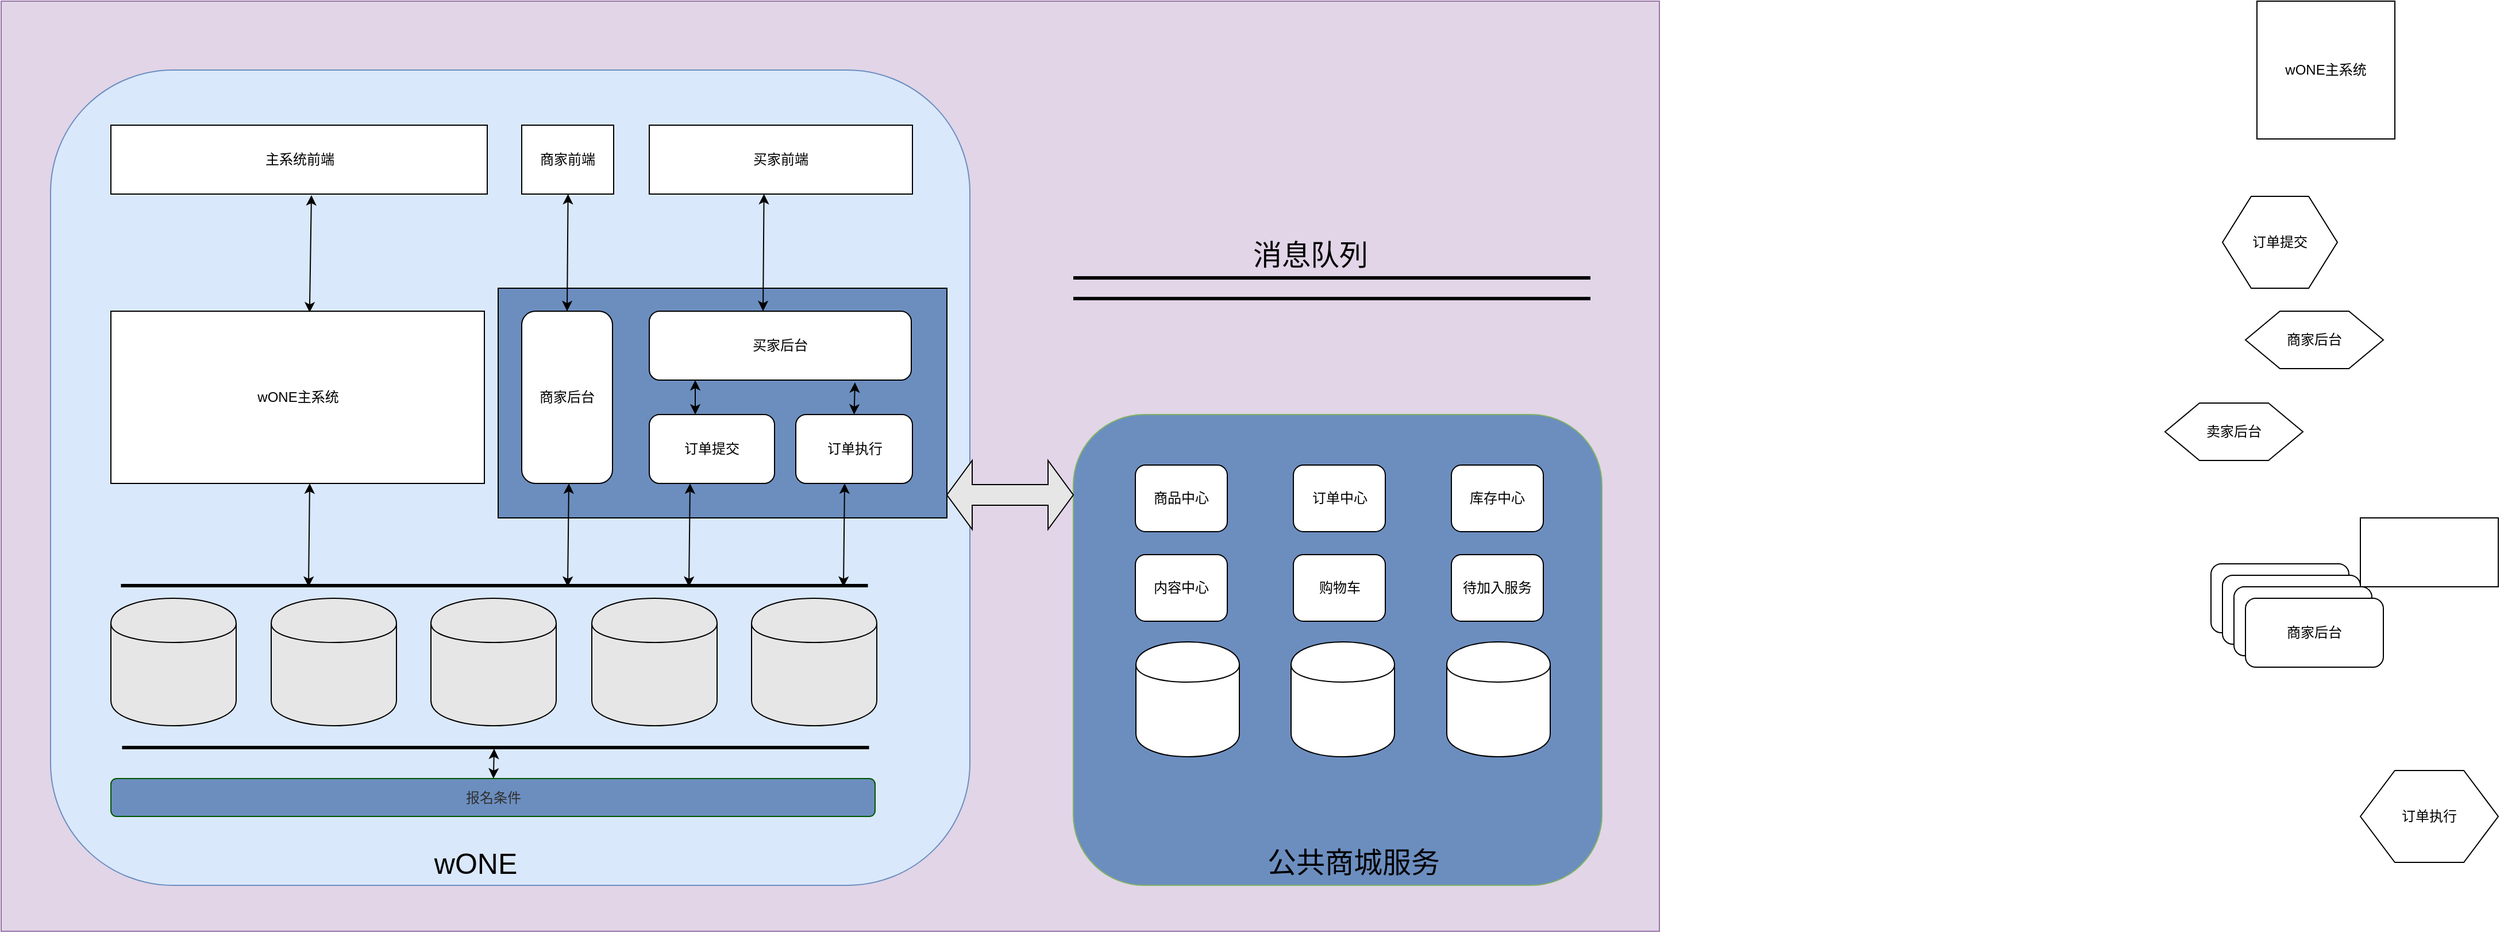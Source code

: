 <mxfile version="13.1.5" type="github"><diagram id="dWygIyFcEC789e1DpGTJ" name="第 1 页"><mxGraphModel dx="2820" dy="1082" grid="1" gridSize="10" guides="1" tooltips="1" connect="1" arrows="1" fold="1" page="1" pageScale="1" pageWidth="827" pageHeight="1169" math="0" shadow="0"><root><mxCell id="0"/><mxCell id="1" parent="0"/><mxCell id="SYTMPTZXIs5Kg7gVQ4zb-84" value="" style="rounded=0;whiteSpace=wrap;html=1;fontSize=25;fillColor=#e1d5e7;strokeColor=#9673a6;" vertex="1" parent="1"><mxGeometry x="-533" y="120" width="1443" height="810" as="geometry"/></mxCell><mxCell id="SYTMPTZXIs5Kg7gVQ4zb-40" value="" style="rounded=1;whiteSpace=wrap;html=1;fillColor=#dae8fc;strokeColor=#6c8ebf;" vertex="1" parent="1"><mxGeometry x="-490" y="180" width="800" height="710" as="geometry"/></mxCell><mxCell id="SYTMPTZXIs5Kg7gVQ4zb-85" value="" style="rounded=0;whiteSpace=wrap;html=1;fillColor=#6C8EBF;fontSize=25;" vertex="1" parent="1"><mxGeometry x="-100.5" y="370" width="390.5" height="200" as="geometry"/></mxCell><mxCell id="SYTMPTZXIs5Kg7gVQ4zb-2" value="wONE主系统" style="whiteSpace=wrap;html=1;aspect=fixed;" vertex="1" parent="1"><mxGeometry x="1430" y="120" width="120" height="120" as="geometry"/></mxCell><mxCell id="SYTMPTZXIs5Kg7gVQ4zb-5" value="" style="rounded=0;whiteSpace=wrap;html=1;" vertex="1" parent="1"><mxGeometry x="1520" y="570" width="120" height="60" as="geometry"/></mxCell><mxCell id="SYTMPTZXIs5Kg7gVQ4zb-6" value="" style="shape=cylinder;whiteSpace=wrap;html=1;boundedLbl=1;backgroundOutline=1;fillColor=#E6E6E6;" vertex="1" parent="1"><mxGeometry x="-298" y="640" width="109" height="111" as="geometry"/></mxCell><mxCell id="SYTMPTZXIs5Kg7gVQ4zb-9" value="wONE主系统" style="rounded=0;whiteSpace=wrap;html=1;" vertex="1" parent="1"><mxGeometry x="-437.5" y="390" width="325" height="150" as="geometry"/></mxCell><mxCell id="SYTMPTZXIs5Kg7gVQ4zb-10" value="订单执行" style="shape=hexagon;perimeter=hexagonPerimeter2;whiteSpace=wrap;html=1;" vertex="1" parent="1"><mxGeometry x="1520" y="790" width="120" height="80" as="geometry"/></mxCell><mxCell id="SYTMPTZXIs5Kg7gVQ4zb-11" value="商家后台" style="shape=hexagon;perimeter=hexagonPerimeter2;whiteSpace=wrap;html=1;" vertex="1" parent="1"><mxGeometry x="1420" y="390" width="120" height="50" as="geometry"/></mxCell><mxCell id="SYTMPTZXIs5Kg7gVQ4zb-12" value="订单提交" style="shape=hexagon;perimeter=hexagonPerimeter2;whiteSpace=wrap;html=1;" vertex="1" parent="1"><mxGeometry x="1400" y="290" width="100" height="80" as="geometry"/></mxCell><mxCell id="SYTMPTZXIs5Kg7gVQ4zb-14" value="卖家后台" style="shape=hexagon;perimeter=hexagonPerimeter2;whiteSpace=wrap;html=1;" vertex="1" parent="1"><mxGeometry x="1350" y="470" width="120" height="50" as="geometry"/></mxCell><mxCell id="SYTMPTZXIs5Kg7gVQ4zb-15" value="商家后台" style="rounded=1;whiteSpace=wrap;html=1;" vertex="1" parent="1"><mxGeometry x="1390" y="610" width="120" height="60" as="geometry"/></mxCell><mxCell id="SYTMPTZXIs5Kg7gVQ4zb-16" value="商家后台" style="rounded=1;whiteSpace=wrap;html=1;" vertex="1" parent="1"><mxGeometry x="-80" y="390" width="79" height="150" as="geometry"/></mxCell><mxCell id="SYTMPTZXIs5Kg7gVQ4zb-17" value="订单执行" style="rounded=1;whiteSpace=wrap;html=1;" vertex="1" parent="1"><mxGeometry x="158.5" y="480" width="101.5" height="60" as="geometry"/></mxCell><mxCell id="SYTMPTZXIs5Kg7gVQ4zb-18" value="订单提交" style="rounded=1;whiteSpace=wrap;html=1;" vertex="1" parent="1"><mxGeometry x="31" y="480" width="109" height="60" as="geometry"/></mxCell><mxCell id="SYTMPTZXIs5Kg7gVQ4zb-19" value="买家后台" style="rounded=1;whiteSpace=wrap;html=1;" vertex="1" parent="1"><mxGeometry x="31" y="390" width="228" height="60" as="geometry"/></mxCell><mxCell id="SYTMPTZXIs5Kg7gVQ4zb-20" value="商家后台" style="rounded=1;whiteSpace=wrap;html=1;" vertex="1" parent="1"><mxGeometry x="1400" y="620" width="120" height="60" as="geometry"/></mxCell><mxCell id="SYTMPTZXIs5Kg7gVQ4zb-21" value="商家后台" style="rounded=1;whiteSpace=wrap;html=1;" vertex="1" parent="1"><mxGeometry x="1410" y="630" width="120" height="60" as="geometry"/></mxCell><mxCell id="SYTMPTZXIs5Kg7gVQ4zb-22" value="商家后台" style="rounded=1;whiteSpace=wrap;html=1;" vertex="1" parent="1"><mxGeometry x="1420" y="640" width="120" height="60" as="geometry"/></mxCell><mxCell id="SYTMPTZXIs5Kg7gVQ4zb-23" value="&lt;font color=&quot;#303030&quot;&gt;报名条件&lt;/font&gt;" style="rounded=1;whiteSpace=wrap;html=1;fillColor=#6C8EBF;strokeColor=#005700;fontColor=#ffffff;" vertex="1" parent="1"><mxGeometry x="-437.5" y="797" width="665" height="33" as="geometry"/></mxCell><mxCell id="SYTMPTZXIs5Kg7gVQ4zb-24" value="" style="shape=cylinder;whiteSpace=wrap;html=1;boundedLbl=1;backgroundOutline=1;fillColor=#E6E6E6;" vertex="1" parent="1"><mxGeometry x="-437.5" y="640" width="109" height="111" as="geometry"/></mxCell><mxCell id="SYTMPTZXIs5Kg7gVQ4zb-25" value="" style="shape=cylinder;whiteSpace=wrap;html=1;boundedLbl=1;backgroundOutline=1;fillColor=#E6E6E6;" vertex="1" parent="1"><mxGeometry x="-159" y="640" width="109" height="111" as="geometry"/></mxCell><mxCell id="SYTMPTZXIs5Kg7gVQ4zb-26" value="" style="shape=cylinder;whiteSpace=wrap;html=1;boundedLbl=1;backgroundOutline=1;fillColor=#E6E6E6;" vertex="1" parent="1"><mxGeometry x="-19" y="640" width="109" height="111" as="geometry"/></mxCell><mxCell id="SYTMPTZXIs5Kg7gVQ4zb-27" value="" style="shape=cylinder;whiteSpace=wrap;html=1;boundedLbl=1;backgroundOutline=1;fillColor=#E6E6E6;" vertex="1" parent="1"><mxGeometry x="120" y="640" width="109" height="111" as="geometry"/></mxCell><mxCell id="SYTMPTZXIs5Kg7gVQ4zb-28" value="主系统前端" style="rounded=0;whiteSpace=wrap;html=1;" vertex="1" parent="1"><mxGeometry x="-437.5" y="228" width="327.5" height="60" as="geometry"/></mxCell><mxCell id="SYTMPTZXIs5Kg7gVQ4zb-31" value="商家前端" style="rounded=0;whiteSpace=wrap;html=1;" vertex="1" parent="1"><mxGeometry x="-80" y="228" width="80" height="60" as="geometry"/></mxCell><mxCell id="SYTMPTZXIs5Kg7gVQ4zb-32" value="买家前端" style="rounded=0;whiteSpace=wrap;html=1;" vertex="1" parent="1"><mxGeometry x="31" y="228" width="229" height="60" as="geometry"/></mxCell><mxCell id="SYTMPTZXIs5Kg7gVQ4zb-41" style="edgeStyle=orthogonalEdgeStyle;rounded=0;orthogonalLoop=1;jettySize=auto;html=1;exitX=0.5;exitY=1;exitDx=0;exitDy=0;" edge="1" parent="1" source="SYTMPTZXIs5Kg7gVQ4zb-11" target="SYTMPTZXIs5Kg7gVQ4zb-11"><mxGeometry relative="1" as="geometry"/></mxCell><mxCell id="SYTMPTZXIs5Kg7gVQ4zb-42" value="" style="rounded=1;whiteSpace=wrap;html=1;fillColor=#6C8EBF;strokeColor=#82b366;" vertex="1" parent="1"><mxGeometry x="400" y="480" width="460" height="410" as="geometry"/></mxCell><mxCell id="SYTMPTZXIs5Kg7gVQ4zb-43" value="" style="shape=cylinder;whiteSpace=wrap;html=1;boundedLbl=1;backgroundOutline=1;" vertex="1" parent="1"><mxGeometry x="589.5" y="678" width="90" height="100" as="geometry"/></mxCell><mxCell id="SYTMPTZXIs5Kg7gVQ4zb-45" value="库存中心" style="rounded=1;whiteSpace=wrap;html=1;" vertex="1" parent="1"><mxGeometry x="729" y="524" width="80" height="58" as="geometry"/></mxCell><mxCell id="SYTMPTZXIs5Kg7gVQ4zb-47" value="待加入服务" style="rounded=1;whiteSpace=wrap;html=1;" vertex="1" parent="1"><mxGeometry x="729" y="602" width="80" height="58" as="geometry"/></mxCell><mxCell id="SYTMPTZXIs5Kg7gVQ4zb-50" value="" style="shape=cylinder;whiteSpace=wrap;html=1;boundedLbl=1;backgroundOutline=1;" vertex="1" parent="1"><mxGeometry x="454.5" y="678" width="90" height="100" as="geometry"/></mxCell><mxCell id="SYTMPTZXIs5Kg7gVQ4zb-51" value="" style="shape=cylinder;whiteSpace=wrap;html=1;boundedLbl=1;backgroundOutline=1;" vertex="1" parent="1"><mxGeometry x="725" y="678" width="90" height="100" as="geometry"/></mxCell><mxCell id="SYTMPTZXIs5Kg7gVQ4zb-57" value="商品中心" style="rounded=1;whiteSpace=wrap;html=1;" vertex="1" parent="1"><mxGeometry x="454" y="524" width="80" height="58" as="geometry"/></mxCell><mxCell id="SYTMPTZXIs5Kg7gVQ4zb-58" value="购物车" style="rounded=1;whiteSpace=wrap;html=1;" vertex="1" parent="1"><mxGeometry x="591.5" y="602" width="80" height="58" as="geometry"/></mxCell><mxCell id="SYTMPTZXIs5Kg7gVQ4zb-59" value="内容中心" style="rounded=1;whiteSpace=wrap;html=1;" vertex="1" parent="1"><mxGeometry x="454" y="602" width="80" height="58" as="geometry"/></mxCell><mxCell id="SYTMPTZXIs5Kg7gVQ4zb-60" value="订单中心" style="rounded=1;whiteSpace=wrap;html=1;" vertex="1" parent="1"><mxGeometry x="591.5" y="524" width="80" height="58" as="geometry"/></mxCell><mxCell id="SYTMPTZXIs5Kg7gVQ4zb-62" value="" style="endArrow=classic;startArrow=classic;html=1;exitX=0.532;exitY=0.007;exitDx=0;exitDy=0;exitPerimeter=0;" edge="1" parent="1" source="SYTMPTZXIs5Kg7gVQ4zb-9"><mxGeometry width="50" height="50" relative="1" as="geometry"><mxPoint x="-290" y="340" as="sourcePoint"/><mxPoint x="-263" y="289" as="targetPoint"/></mxGeometry></mxCell><mxCell id="SYTMPTZXIs5Kg7gVQ4zb-63" value="" style="endArrow=classic;startArrow=classic;html=1;exitX=0.532;exitY=0.007;exitDx=0;exitDy=0;exitPerimeter=0;" edge="1" parent="1"><mxGeometry width="50" height="50" relative="1" as="geometry"><mxPoint x="-40.5" y="390.0" as="sourcePoint"/><mxPoint x="-39.68" y="287.95" as="targetPoint"/></mxGeometry></mxCell><mxCell id="SYTMPTZXIs5Kg7gVQ4zb-64" value="" style="endArrow=classic;startArrow=classic;html=1;exitX=0.532;exitY=0.007;exitDx=0;exitDy=0;exitPerimeter=0;" edge="1" parent="1"><mxGeometry width="50" height="50" relative="1" as="geometry"><mxPoint x="130.0" y="390.0" as="sourcePoint"/><mxPoint x="130.82" y="287.95" as="targetPoint"/></mxGeometry></mxCell><mxCell id="SYTMPTZXIs5Kg7gVQ4zb-66" value="" style="endArrow=none;html=1;strokeWidth=3;" edge="1" parent="1"><mxGeometry width="50" height="50" relative="1" as="geometry"><mxPoint x="-428.75" y="629" as="sourcePoint"/><mxPoint x="221.25" y="629" as="targetPoint"/></mxGeometry></mxCell><mxCell id="SYTMPTZXIs5Kg7gVQ4zb-67" value="" style="endArrow=classic;startArrow=classic;html=1;exitX=0.532;exitY=0.007;exitDx=0;exitDy=0;exitPerimeter=0;" edge="1" parent="1"><mxGeometry width="50" height="50" relative="1" as="geometry"><mxPoint x="-40" y="630" as="sourcePoint"/><mxPoint x="-39" y="540" as="targetPoint"/></mxGeometry></mxCell><mxCell id="SYTMPTZXIs5Kg7gVQ4zb-68" value="" style="endArrow=classic;startArrow=classic;html=1;exitX=0.532;exitY=0.007;exitDx=0;exitDy=0;exitPerimeter=0;" edge="1" parent="1"><mxGeometry width="50" height="50" relative="1" as="geometry"><mxPoint x="65.5" y="630" as="sourcePoint"/><mxPoint x="66.5" y="540" as="targetPoint"/></mxGeometry></mxCell><mxCell id="SYTMPTZXIs5Kg7gVQ4zb-69" value="" style="endArrow=classic;startArrow=classic;html=1;exitX=0.532;exitY=0.007;exitDx=0;exitDy=0;exitPerimeter=0;" edge="1" parent="1"><mxGeometry width="50" height="50" relative="1" as="geometry"><mxPoint x="200" y="630" as="sourcePoint"/><mxPoint x="201" y="540" as="targetPoint"/></mxGeometry></mxCell><mxCell id="SYTMPTZXIs5Kg7gVQ4zb-70" value="" style="endArrow=classic;startArrow=classic;html=1;" edge="1" parent="1"><mxGeometry width="50" height="50" relative="1" as="geometry"><mxPoint x="71" y="480" as="sourcePoint"/><mxPoint x="71" y="450" as="targetPoint"/></mxGeometry></mxCell><mxCell id="SYTMPTZXIs5Kg7gVQ4zb-72" value="" style="endArrow=classic;startArrow=classic;html=1;exitX=0.5;exitY=0;exitDx=0;exitDy=0;entryX=0.785;entryY=1.033;entryDx=0;entryDy=0;entryPerimeter=0;" edge="1" parent="1" source="SYTMPTZXIs5Kg7gVQ4zb-17" target="SYTMPTZXIs5Kg7gVQ4zb-19"><mxGeometry width="50" height="50" relative="1" as="geometry"><mxPoint x="81" y="490" as="sourcePoint"/><mxPoint x="81" y="460" as="targetPoint"/></mxGeometry></mxCell><mxCell id="SYTMPTZXIs5Kg7gVQ4zb-75" value="" style="endArrow=classic;startArrow=classic;html=1;exitX=0.532;exitY=0.007;exitDx=0;exitDy=0;exitPerimeter=0;" edge="1" parent="1"><mxGeometry width="50" height="50" relative="1" as="geometry"><mxPoint x="-265.5" y="630" as="sourcePoint"/><mxPoint x="-264.5" y="540" as="targetPoint"/></mxGeometry></mxCell><mxCell id="SYTMPTZXIs5Kg7gVQ4zb-77" value="" style="endArrow=none;html=1;strokeWidth=3;" edge="1" parent="1"><mxGeometry width="50" height="50" relative="1" as="geometry"><mxPoint x="-427.75" y="770" as="sourcePoint"/><mxPoint x="222.25" y="770" as="targetPoint"/></mxGeometry></mxCell><mxCell id="SYTMPTZXIs5Kg7gVQ4zb-78" value="" style="endArrow=classic;startArrow=classic;html=1;" edge="1" parent="1" source="SYTMPTZXIs5Kg7gVQ4zb-23"><mxGeometry width="50" height="50" relative="1" as="geometry"><mxPoint x="-80" y="790" as="sourcePoint"/><mxPoint x="-104" y="771" as="targetPoint"/></mxGeometry></mxCell><mxCell id="SYTMPTZXIs5Kg7gVQ4zb-79" value="" style="shape=link;html=1;strokeWidth=3;width=16;" edge="1" parent="1"><mxGeometry width="50" height="50" relative="1" as="geometry"><mxPoint x="400" y="370" as="sourcePoint"/><mxPoint x="850" y="370" as="targetPoint"/></mxGeometry></mxCell><mxCell id="SYTMPTZXIs5Kg7gVQ4zb-80" value="消息队列" style="text;html=1;strokeColor=none;fillColor=none;align=center;verticalAlign=middle;whiteSpace=wrap;rounded=0;fontSize=25;" vertex="1" parent="1"><mxGeometry x="551.5" y="330" width="108.5" height="20" as="geometry"/></mxCell><mxCell id="SYTMPTZXIs5Kg7gVQ4zb-81" value="wONE" style="text;html=1;strokeColor=none;fillColor=none;align=center;verticalAlign=middle;whiteSpace=wrap;rounded=0;fontSize=25;" vertex="1" parent="1"><mxGeometry x="-140" y="860" width="40" height="20" as="geometry"/></mxCell><mxCell id="SYTMPTZXIs5Kg7gVQ4zb-83" value="公共商城服务" style="text;html=1;strokeColor=none;fillColor=none;align=center;verticalAlign=middle;whiteSpace=wrap;rounded=0;fontSize=25;" vertex="1" parent="1"><mxGeometry x="551" y="859" width="185.5" height="20" as="geometry"/></mxCell><mxCell id="SYTMPTZXIs5Kg7gVQ4zb-89" value="" style="shape=doubleArrow;whiteSpace=wrap;html=1;fillColor=#E6E6E6;fontSize=14;" vertex="1" parent="1"><mxGeometry x="290" y="520" width="110" height="60" as="geometry"/></mxCell></root></mxGraphModel></diagram></mxfile>